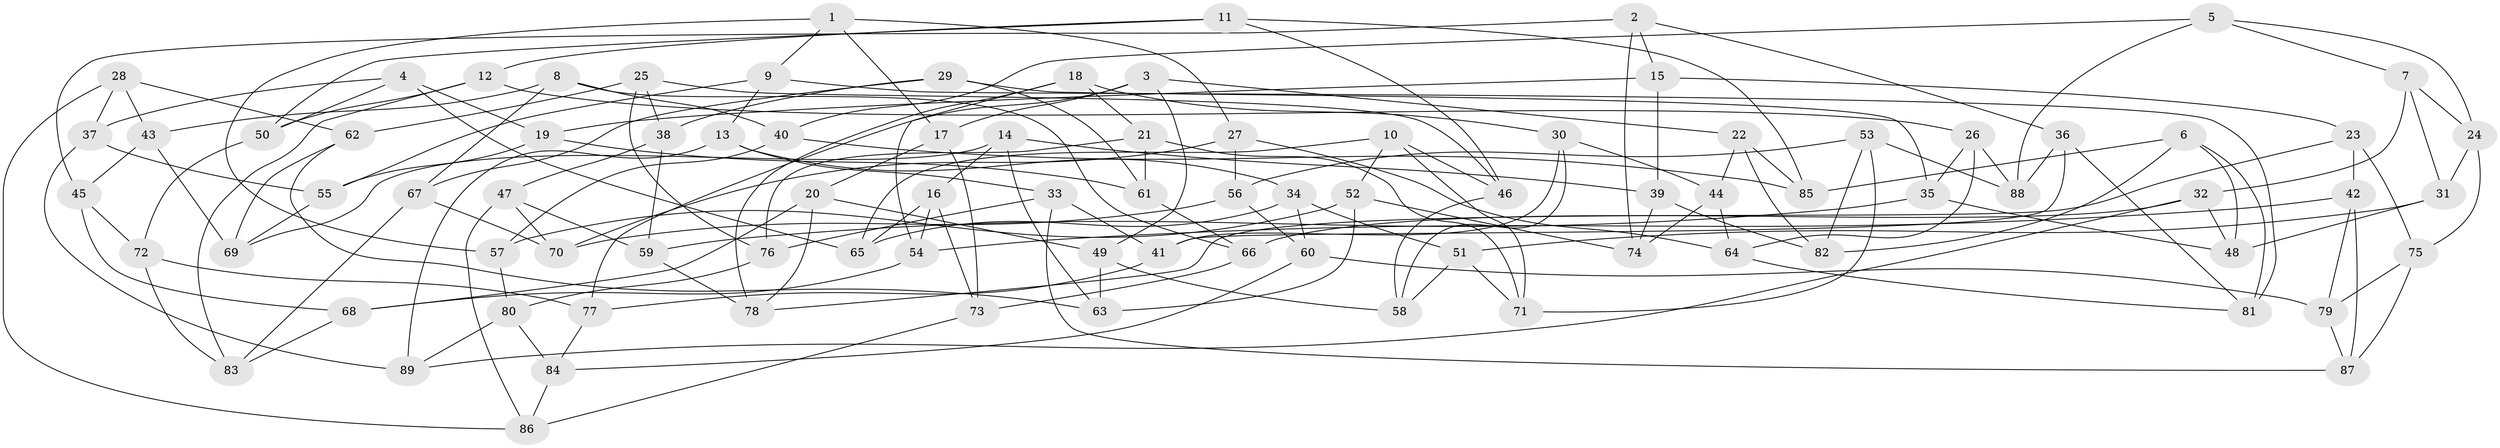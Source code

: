 // Generated by graph-tools (version 1.1) at 2025/16/03/09/25 04:16:37]
// undirected, 89 vertices, 178 edges
graph export_dot {
graph [start="1"]
  node [color=gray90,style=filled];
  1;
  2;
  3;
  4;
  5;
  6;
  7;
  8;
  9;
  10;
  11;
  12;
  13;
  14;
  15;
  16;
  17;
  18;
  19;
  20;
  21;
  22;
  23;
  24;
  25;
  26;
  27;
  28;
  29;
  30;
  31;
  32;
  33;
  34;
  35;
  36;
  37;
  38;
  39;
  40;
  41;
  42;
  43;
  44;
  45;
  46;
  47;
  48;
  49;
  50;
  51;
  52;
  53;
  54;
  55;
  56;
  57;
  58;
  59;
  60;
  61;
  62;
  63;
  64;
  65;
  66;
  67;
  68;
  69;
  70;
  71;
  72;
  73;
  74;
  75;
  76;
  77;
  78;
  79;
  80;
  81;
  82;
  83;
  84;
  85;
  86;
  87;
  88;
  89;
  1 -- 57;
  1 -- 27;
  1 -- 9;
  1 -- 17;
  2 -- 36;
  2 -- 74;
  2 -- 45;
  2 -- 15;
  3 -- 17;
  3 -- 77;
  3 -- 49;
  3 -- 22;
  4 -- 50;
  4 -- 65;
  4 -- 37;
  4 -- 19;
  5 -- 7;
  5 -- 88;
  5 -- 24;
  5 -- 40;
  6 -- 48;
  6 -- 82;
  6 -- 81;
  6 -- 85;
  7 -- 32;
  7 -- 24;
  7 -- 31;
  8 -- 43;
  8 -- 66;
  8 -- 40;
  8 -- 67;
  9 -- 13;
  9 -- 55;
  9 -- 81;
  10 -- 52;
  10 -- 65;
  10 -- 46;
  10 -- 71;
  11 -- 85;
  11 -- 12;
  11 -- 46;
  11 -- 50;
  12 -- 50;
  12 -- 26;
  12 -- 83;
  13 -- 33;
  13 -- 89;
  13 -- 34;
  14 -- 39;
  14 -- 69;
  14 -- 63;
  14 -- 16;
  15 -- 39;
  15 -- 19;
  15 -- 23;
  16 -- 54;
  16 -- 73;
  16 -- 65;
  17 -- 20;
  17 -- 73;
  18 -- 21;
  18 -- 78;
  18 -- 30;
  18 -- 54;
  19 -- 61;
  19 -- 55;
  20 -- 49;
  20 -- 78;
  20 -- 68;
  21 -- 61;
  21 -- 76;
  21 -- 71;
  22 -- 82;
  22 -- 85;
  22 -- 44;
  23 -- 75;
  23 -- 78;
  23 -- 42;
  24 -- 75;
  24 -- 31;
  25 -- 76;
  25 -- 46;
  25 -- 38;
  25 -- 62;
  26 -- 64;
  26 -- 88;
  26 -- 35;
  27 -- 70;
  27 -- 64;
  27 -- 56;
  28 -- 86;
  28 -- 62;
  28 -- 43;
  28 -- 37;
  29 -- 35;
  29 -- 38;
  29 -- 67;
  29 -- 61;
  30 -- 41;
  30 -- 58;
  30 -- 44;
  31 -- 48;
  31 -- 51;
  32 -- 66;
  32 -- 89;
  32 -- 48;
  33 -- 87;
  33 -- 41;
  33 -- 76;
  34 -- 60;
  34 -- 65;
  34 -- 51;
  35 -- 59;
  35 -- 48;
  36 -- 41;
  36 -- 88;
  36 -- 81;
  37 -- 55;
  37 -- 89;
  38 -- 59;
  38 -- 47;
  39 -- 82;
  39 -- 74;
  40 -- 57;
  40 -- 85;
  41 -- 77;
  42 -- 79;
  42 -- 87;
  42 -- 54;
  43 -- 45;
  43 -- 69;
  44 -- 74;
  44 -- 64;
  45 -- 68;
  45 -- 72;
  46 -- 58;
  47 -- 86;
  47 -- 59;
  47 -- 70;
  49 -- 63;
  49 -- 58;
  50 -- 72;
  51 -- 71;
  51 -- 58;
  52 -- 57;
  52 -- 63;
  52 -- 74;
  53 -- 71;
  53 -- 88;
  53 -- 82;
  53 -- 56;
  54 -- 68;
  55 -- 69;
  56 -- 70;
  56 -- 60;
  57 -- 80;
  59 -- 78;
  60 -- 84;
  60 -- 79;
  61 -- 66;
  62 -- 69;
  62 -- 63;
  64 -- 81;
  66 -- 73;
  67 -- 70;
  67 -- 83;
  68 -- 83;
  72 -- 77;
  72 -- 83;
  73 -- 86;
  75 -- 79;
  75 -- 87;
  76 -- 80;
  77 -- 84;
  79 -- 87;
  80 -- 89;
  80 -- 84;
  84 -- 86;
}
